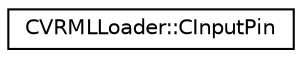 digraph G
{
  edge [fontname="Helvetica",fontsize="10",labelfontname="Helvetica",labelfontsize="10"];
  node [fontname="Helvetica",fontsize="10",shape=record];
  rankdir="LR";
  Node1 [label="CVRMLLoader::CInputPin",height=0.2,width=0.4,color="black", fillcolor="white", style="filled",URL="$class_c_v_r_m_l_loader_1_1_c_input_pin.html"];
}
